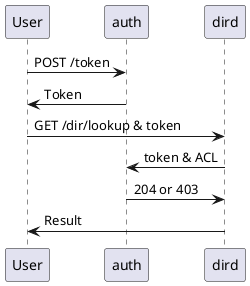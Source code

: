 @startuml

User -> auth: POST /token
User <- auth: Token

User -> dird: GET /dir/lookup & token
auth <- dird: token & ACL
auth -> dird: 204 or 403

dird -> User: Result

@enduml
